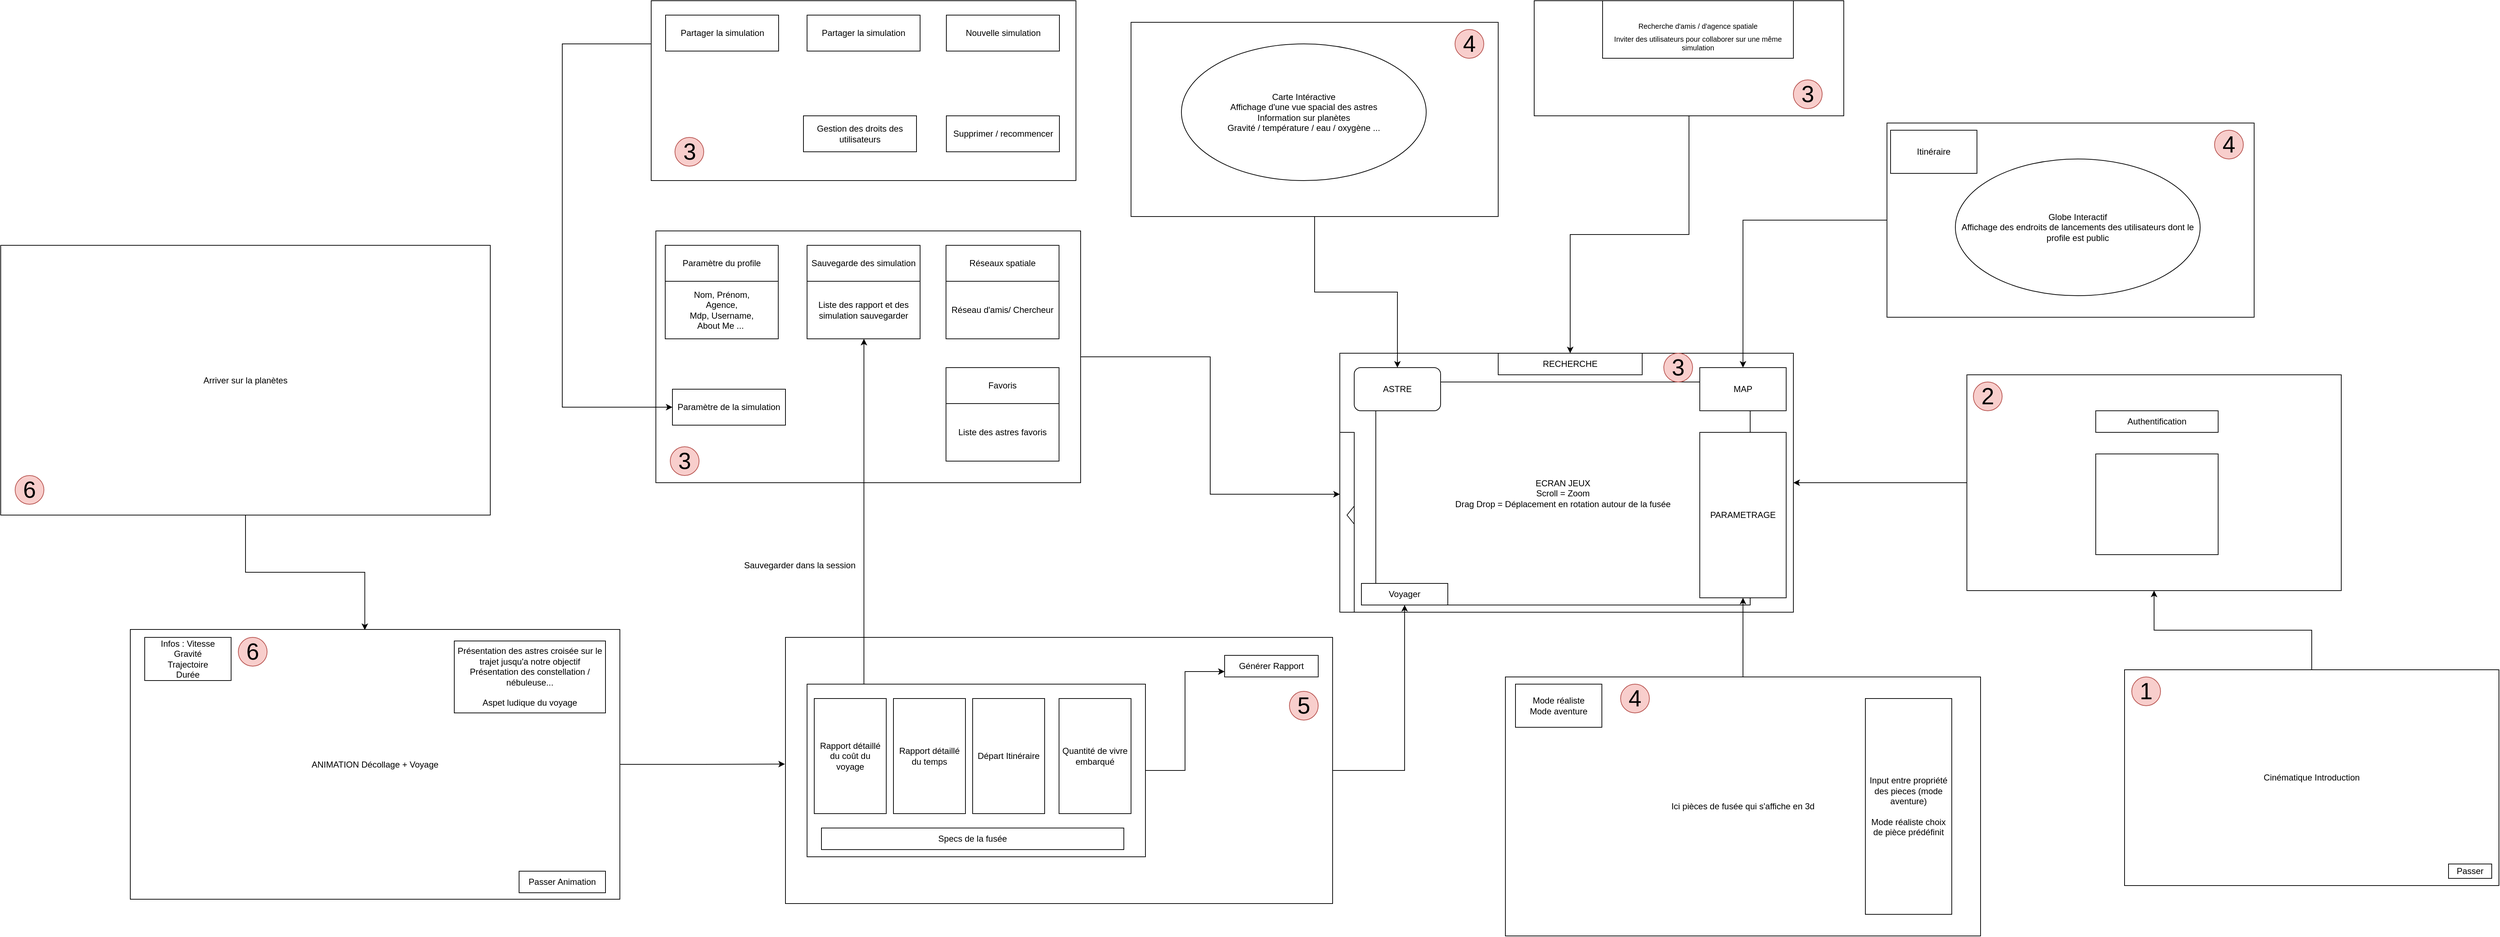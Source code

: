 <mxfile version="20.5.1" type="device"><diagram id="MokZ39vgW0hGkwqGfdsj" name="Page-1"><mxGraphModel dx="4259" dy="2090" grid="1" gridSize="10" guides="1" tooltips="1" connect="1" arrows="1" fold="1" page="1" pageScale="1" pageWidth="827" pageHeight="1169" math="0" shadow="0"><root><mxCell id="0"/><mxCell id="1" parent="0"/><mxCell id="yaP5gx2tHvUXgAViwaYa-91" value="" style="rounded=0;whiteSpace=wrap;html=1;" vertex="1" parent="1"><mxGeometry x="-846.5" y="-290" width="590" height="250" as="geometry"/></mxCell><mxCell id="yaP5gx2tHvUXgAViwaYa-34" value="Ici pièces de fusée qui s'affiche en 3d" style="rounded=0;whiteSpace=wrap;html=1;" vertex="1" parent="1"><mxGeometry x="-660" y="595" width="760" height="370" as="geometry"/></mxCell><mxCell id="yaP5gx2tHvUXgAViwaYa-1" value="" style="rounded=0;whiteSpace=wrap;html=1;" vertex="1" parent="1"><mxGeometry x="110" y="200" width="630" height="360" as="geometry"/></mxCell><mxCell id="yaP5gx2tHvUXgAViwaYa-7" value="" style="rounded=0;whiteSpace=wrap;html=1;" vertex="1" parent="1"><mxGeometry x="110" y="310" width="20" height="250" as="geometry"/></mxCell><mxCell id="yaP5gx2tHvUXgAViwaYa-8" value="" style="triangle;whiteSpace=wrap;html=1;rotation=-180;" vertex="1" parent="1"><mxGeometry x="120" y="412.5" width="10" height="25" as="geometry"/></mxCell><mxCell id="yaP5gx2tHvUXgAViwaYa-10" value="ECRAN JEUX&lt;br&gt;Scroll = Zoom&lt;br&gt;Drag Drop = Déplacement en rotation autour de la fusée" style="rounded=0;whiteSpace=wrap;html=1;" vertex="1" parent="1"><mxGeometry x="160" y="240" width="520" height="310" as="geometry"/></mxCell><mxCell id="yaP5gx2tHvUXgAViwaYa-2" value="ASTRE" style="rounded=1;whiteSpace=wrap;html=1;" vertex="1" parent="1"><mxGeometry x="130" y="220" width="120" height="60" as="geometry"/></mxCell><mxCell id="yaP5gx2tHvUXgAViwaYa-3" value="MAP" style="rounded=0;whiteSpace=wrap;html=1;" vertex="1" parent="1"><mxGeometry x="610" y="220" width="120" height="60" as="geometry"/></mxCell><mxCell id="yaP5gx2tHvUXgAViwaYa-4" value="PARAMETRAGE" style="rounded=0;whiteSpace=wrap;html=1;" vertex="1" parent="1"><mxGeometry x="610" y="310" width="120" height="230" as="geometry"/></mxCell><mxCell id="yaP5gx2tHvUXgAViwaYa-5" value="RECHERCHE" style="rounded=0;whiteSpace=wrap;html=1;" vertex="1" parent="1"><mxGeometry x="330" y="200" width="200" height="30" as="geometry"/></mxCell><mxCell id="yaP5gx2tHvUXgAViwaYa-13" style="edgeStyle=orthogonalEdgeStyle;rounded=0;orthogonalLoop=1;jettySize=auto;html=1;" edge="1" parent="1" source="yaP5gx2tHvUXgAViwaYa-12" target="yaP5gx2tHvUXgAViwaYa-3"><mxGeometry relative="1" as="geometry"/></mxCell><mxCell id="yaP5gx2tHvUXgAViwaYa-12" value="" style="rounded=0;whiteSpace=wrap;html=1;" vertex="1" parent="1"><mxGeometry x="870" y="-120" width="510" height="270" as="geometry"/></mxCell><mxCell id="yaP5gx2tHvUXgAViwaYa-14" value="Globe Interactif&lt;br&gt;Affichage des endroits de lancements des utilisateurs dont le profile est public" style="ellipse;whiteSpace=wrap;html=1;" vertex="1" parent="1"><mxGeometry x="965" y="-70" width="340" height="190" as="geometry"/></mxCell><mxCell id="yaP5gx2tHvUXgAViwaYa-15" value="Itinéraire" style="rounded=0;whiteSpace=wrap;html=1;" vertex="1" parent="1"><mxGeometry x="875" y="-110" width="120" height="60" as="geometry"/></mxCell><mxCell id="yaP5gx2tHvUXgAViwaYa-19" style="edgeStyle=orthogonalEdgeStyle;rounded=0;orthogonalLoop=1;jettySize=auto;html=1;entryX=0.5;entryY=0;entryDx=0;entryDy=0;" edge="1" parent="1" source="yaP5gx2tHvUXgAViwaYa-16" target="yaP5gx2tHvUXgAViwaYa-2"><mxGeometry relative="1" as="geometry"/></mxCell><mxCell id="yaP5gx2tHvUXgAViwaYa-16" value="" style="rounded=0;whiteSpace=wrap;html=1;" vertex="1" parent="1"><mxGeometry x="-180" y="-260" width="510" height="270" as="geometry"/></mxCell><mxCell id="yaP5gx2tHvUXgAViwaYa-17" value="Carte Intéractive&lt;br&gt;Affichage d'une vue spacial des astres&lt;br&gt;Information sur planètes&lt;br&gt;Gravité / température / eau / oxygène ..." style="ellipse;whiteSpace=wrap;html=1;" vertex="1" parent="1"><mxGeometry x="-110" y="-230" width="340" height="190" as="geometry"/></mxCell><mxCell id="yaP5gx2tHvUXgAViwaYa-22" style="edgeStyle=orthogonalEdgeStyle;rounded=0;orthogonalLoop=1;jettySize=auto;html=1;" edge="1" parent="1" source="yaP5gx2tHvUXgAViwaYa-21" target="yaP5gx2tHvUXgAViwaYa-4"><mxGeometry relative="1" as="geometry"/></mxCell><mxCell id="yaP5gx2tHvUXgAViwaYa-21" value="Ici pièces de fusée qui s'affiche en 3d" style="rounded=0;whiteSpace=wrap;html=1;" vertex="1" parent="1"><mxGeometry x="340" y="650" width="660" height="360" as="geometry"/></mxCell><mxCell id="yaP5gx2tHvUXgAViwaYa-23" value="Mode réaliste&lt;br&gt;Mode aventure" style="rounded=0;whiteSpace=wrap;html=1;" vertex="1" parent="1"><mxGeometry x="354" y="660" width="120" height="60" as="geometry"/></mxCell><mxCell id="yaP5gx2tHvUXgAViwaYa-24" value="Input entre propriété des pieces (mode aventure)&lt;br&gt;&lt;br&gt;Mode réaliste choix de pièce prédéfinit" style="rounded=0;whiteSpace=wrap;html=1;" vertex="1" parent="1"><mxGeometry x="840" y="680" width="120" height="300" as="geometry"/></mxCell><mxCell id="yaP5gx2tHvUXgAViwaYa-29" value="Voyager" style="rounded=0;whiteSpace=wrap;html=1;" vertex="1" parent="1"><mxGeometry x="140" y="520" width="120" height="30" as="geometry"/></mxCell><mxCell id="yaP5gx2tHvUXgAViwaYa-30" value="Générer Rapport" style="rounded=0;whiteSpace=wrap;html=1;" vertex="1" parent="1"><mxGeometry x="-50" y="620" width="130" height="30" as="geometry"/></mxCell><mxCell id="yaP5gx2tHvUXgAViwaYa-31" style="edgeStyle=orthogonalEdgeStyle;rounded=0;orthogonalLoop=1;jettySize=auto;html=1;entryX=0;entryY=0.75;entryDx=0;entryDy=0;" edge="1" parent="1" source="yaP5gx2tHvUXgAViwaYa-32" target="yaP5gx2tHvUXgAViwaYa-30"><mxGeometry relative="1" as="geometry"/></mxCell><mxCell id="yaP5gx2tHvUXgAViwaYa-32" value="" style="rounded=0;whiteSpace=wrap;html=1;" vertex="1" parent="1"><mxGeometry x="-630" y="660" width="470" height="240" as="geometry"/></mxCell><mxCell id="yaP5gx2tHvUXgAViwaYa-33" value="Rapport détaillé du coût du voyage" style="rounded=0;whiteSpace=wrap;html=1;" vertex="1" parent="1"><mxGeometry x="-620" y="680" width="100" height="160" as="geometry"/></mxCell><mxCell id="yaP5gx2tHvUXgAViwaYa-37" value="Sauvegarder dans la session" style="text;html=1;strokeColor=none;fillColor=none;align=center;verticalAlign=middle;whiteSpace=wrap;rounded=0;" vertex="1" parent="1"><mxGeometry x="-730" y="480" width="180" height="30" as="geometry"/></mxCell><mxCell id="yaP5gx2tHvUXgAViwaYa-39" style="edgeStyle=orthogonalEdgeStyle;rounded=0;orthogonalLoop=1;jettySize=auto;html=1;entryX=0;entryY=0.344;entryDx=0;entryDy=0;entryPerimeter=0;" edge="1" parent="1" source="yaP5gx2tHvUXgAViwaYa-38" target="yaP5gx2tHvUXgAViwaYa-7"><mxGeometry relative="1" as="geometry"/></mxCell><mxCell id="yaP5gx2tHvUXgAViwaYa-38" value="" style="rounded=0;whiteSpace=wrap;html=1;" vertex="1" parent="1"><mxGeometry x="-840" y="30" width="590" height="350" as="geometry"/></mxCell><mxCell id="yaP5gx2tHvUXgAViwaYa-40" value="Rapport détaillé du temps" style="rounded=0;whiteSpace=wrap;html=1;" vertex="1" parent="1"><mxGeometry x="-510" y="680" width="100" height="160" as="geometry"/></mxCell><mxCell id="yaP5gx2tHvUXgAViwaYa-41" value="Départ Itinéraire" style="rounded=0;whiteSpace=wrap;html=1;" vertex="1" parent="1"><mxGeometry x="-400" y="680" width="100" height="160" as="geometry"/></mxCell><mxCell id="yaP5gx2tHvUXgAViwaYa-42" value="Quantité de vivre embarqué" style="rounded=0;whiteSpace=wrap;html=1;" vertex="1" parent="1"><mxGeometry x="-280" y="680" width="100" height="160" as="geometry"/></mxCell><mxCell id="yaP5gx2tHvUXgAViwaYa-43" value="Specs de la fusée" style="rounded=0;whiteSpace=wrap;html=1;" vertex="1" parent="1"><mxGeometry x="-610" y="860" width="420" height="30" as="geometry"/></mxCell><mxCell id="yaP5gx2tHvUXgAViwaYa-45" value="Paramètre du profile" style="rounded=0;whiteSpace=wrap;html=1;" vertex="1" parent="1"><mxGeometry x="-827" y="50" width="157" height="50" as="geometry"/></mxCell><mxCell id="yaP5gx2tHvUXgAViwaYa-46" value="Sauvegarde des simulation" style="rounded=0;whiteSpace=wrap;html=1;" vertex="1" parent="1"><mxGeometry x="-630" y="50" width="157" height="50" as="geometry"/></mxCell><mxCell id="yaP5gx2tHvUXgAViwaYa-47" value="Réseaux spatiale" style="rounded=0;whiteSpace=wrap;html=1;" vertex="1" parent="1"><mxGeometry x="-437" y="50" width="157" height="50" as="geometry"/></mxCell><mxCell id="yaP5gx2tHvUXgAViwaYa-51" value="Nom, Prénom, &lt;br&gt;Agence,&lt;br&gt;Mdp, Username, &lt;br&gt;About Me ...&amp;nbsp;" style="rounded=0;whiteSpace=wrap;html=1;" vertex="1" parent="1"><mxGeometry x="-827" y="100" width="157" height="80" as="geometry"/></mxCell><mxCell id="yaP5gx2tHvUXgAViwaYa-52" value="Liste des rapport et des simulation sauvegarder" style="rounded=0;whiteSpace=wrap;html=1;" vertex="1" parent="1"><mxGeometry x="-630" y="100" width="157" height="80" as="geometry"/></mxCell><mxCell id="yaP5gx2tHvUXgAViwaYa-53" style="edgeStyle=orthogonalEdgeStyle;rounded=0;orthogonalLoop=1;jettySize=auto;html=1;exitX=0.25;exitY=0;exitDx=0;exitDy=0;" edge="1" parent="1" source="yaP5gx2tHvUXgAViwaYa-32" target="yaP5gx2tHvUXgAViwaYa-52"><mxGeometry relative="1" as="geometry"><Array as="points"><mxPoint x="-551" y="660"/></Array></mxGeometry></mxCell><mxCell id="yaP5gx2tHvUXgAViwaYa-54" value="Réseau d'amis/ Chercheur" style="rounded=0;whiteSpace=wrap;html=1;" vertex="1" parent="1"><mxGeometry x="-437" y="100" width="157" height="80" as="geometry"/></mxCell><mxCell id="yaP5gx2tHvUXgAViwaYa-55" value="Favoris" style="rounded=0;whiteSpace=wrap;html=1;" vertex="1" parent="1"><mxGeometry x="-437" y="220" width="157" height="50" as="geometry"/></mxCell><mxCell id="yaP5gx2tHvUXgAViwaYa-56" value="Liste des astres favoris" style="rounded=0;whiteSpace=wrap;html=1;" vertex="1" parent="1"><mxGeometry x="-437" y="270" width="157" height="80" as="geometry"/></mxCell><mxCell id="yaP5gx2tHvUXgAViwaYa-58" style="edgeStyle=orthogonalEdgeStyle;rounded=0;orthogonalLoop=1;jettySize=auto;html=1;entryX=-0.001;entryY=0.476;entryDx=0;entryDy=0;entryPerimeter=0;" edge="1" parent="1" source="yaP5gx2tHvUXgAViwaYa-57" target="yaP5gx2tHvUXgAViwaYa-34"><mxGeometry relative="1" as="geometry"><mxPoint x="-670.0" y="771.5" as="targetPoint"/></mxGeometry></mxCell><mxCell id="yaP5gx2tHvUXgAViwaYa-57" value="ANIMATION Décollage + Voyage" style="rounded=0;whiteSpace=wrap;html=1;" vertex="1" parent="1"><mxGeometry x="-1570" y="584" width="680" height="375" as="geometry"/></mxCell><mxCell id="yaP5gx2tHvUXgAViwaYa-59" value="Infos : Vitesse&lt;br&gt;Gravité&lt;br&gt;Trajectoire&lt;br&gt;Durée" style="rounded=0;whiteSpace=wrap;html=1;" vertex="1" parent="1"><mxGeometry x="-1550" y="595" width="120" height="60" as="geometry"/></mxCell><mxCell id="yaP5gx2tHvUXgAViwaYa-61" value="Présentation des astres croisée sur le trajet jusqu'a notre objectif&lt;br&gt;Présentation des constellation / nébuleuse...&lt;br&gt;&lt;br&gt;Aspet ludique du voyage" style="rounded=0;whiteSpace=wrap;html=1;" vertex="1" parent="1"><mxGeometry x="-1120" y="600" width="210" height="100" as="geometry"/></mxCell><mxCell id="yaP5gx2tHvUXgAViwaYa-62" value="Passer Animation" style="rounded=0;whiteSpace=wrap;html=1;" vertex="1" parent="1"><mxGeometry x="-1030" y="920" width="120" height="30" as="geometry"/></mxCell><mxCell id="yaP5gx2tHvUXgAViwaYa-72" style="edgeStyle=orthogonalEdgeStyle;rounded=0;orthogonalLoop=1;jettySize=auto;html=1;entryX=0.5;entryY=1;entryDx=0;entryDy=0;" edge="1" parent="1" source="yaP5gx2tHvUXgAViwaYa-63" target="yaP5gx2tHvUXgAViwaYa-66"><mxGeometry relative="1" as="geometry"/></mxCell><mxCell id="yaP5gx2tHvUXgAViwaYa-63" value="Cinématique Introduction" style="rounded=0;whiteSpace=wrap;html=1;" vertex="1" parent="1"><mxGeometry x="1200" y="640" width="520" height="300" as="geometry"/></mxCell><mxCell id="yaP5gx2tHvUXgAViwaYa-64" value="Passer" style="rounded=0;whiteSpace=wrap;html=1;" vertex="1" parent="1"><mxGeometry x="1650" y="910" width="60" height="20" as="geometry"/></mxCell><mxCell id="yaP5gx2tHvUXgAViwaYa-71" style="edgeStyle=orthogonalEdgeStyle;rounded=0;orthogonalLoop=1;jettySize=auto;html=1;entryX=1;entryY=0.5;entryDx=0;entryDy=0;" edge="1" parent="1" source="yaP5gx2tHvUXgAViwaYa-66" target="yaP5gx2tHvUXgAViwaYa-1"><mxGeometry relative="1" as="geometry"/></mxCell><mxCell id="yaP5gx2tHvUXgAViwaYa-66" value="" style="rounded=0;whiteSpace=wrap;html=1;" vertex="1" parent="1"><mxGeometry x="981" y="230" width="520" height="300" as="geometry"/></mxCell><mxCell id="yaP5gx2tHvUXgAViwaYa-69" value="Authentification" style="rounded=0;whiteSpace=wrap;html=1;" vertex="1" parent="1"><mxGeometry x="1160" y="280" width="170" height="30" as="geometry"/></mxCell><mxCell id="yaP5gx2tHvUXgAViwaYa-70" value="" style="rounded=0;whiteSpace=wrap;html=1;" vertex="1" parent="1"><mxGeometry x="1160" y="340" width="170" height="140" as="geometry"/></mxCell><mxCell id="yaP5gx2tHvUXgAViwaYa-35" style="edgeStyle=orthogonalEdgeStyle;rounded=0;orthogonalLoop=1;jettySize=auto;html=1;entryX=0.5;entryY=1;entryDx=0;entryDy=0;" edge="1" parent="1" source="yaP5gx2tHvUXgAViwaYa-34" target="yaP5gx2tHvUXgAViwaYa-29"><mxGeometry relative="1" as="geometry"/></mxCell><mxCell id="yaP5gx2tHvUXgAViwaYa-73" value="&lt;font style=&quot;font-size: 32px;&quot;&gt;1&lt;/font&gt;" style="ellipse;whiteSpace=wrap;html=1;aspect=fixed;fillColor=#f8cecc;strokeColor=#b85450;" vertex="1" parent="1"><mxGeometry x="1210" y="650" width="40" height="40" as="geometry"/></mxCell><mxCell id="yaP5gx2tHvUXgAViwaYa-74" value="&lt;font style=&quot;font-size: 32px;&quot;&gt;2&lt;/font&gt;" style="ellipse;whiteSpace=wrap;html=1;aspect=fixed;fillColor=#f8cecc;strokeColor=#b85450;" vertex="1" parent="1"><mxGeometry x="990" y="240" width="40" height="40" as="geometry"/></mxCell><mxCell id="yaP5gx2tHvUXgAViwaYa-75" value="&lt;font style=&quot;font-size: 32px;&quot;&gt;3&lt;/font&gt;" style="ellipse;whiteSpace=wrap;html=1;aspect=fixed;fillColor=#f8cecc;strokeColor=#b85450;" vertex="1" parent="1"><mxGeometry x="560" y="200" width="40" height="40" as="geometry"/></mxCell><mxCell id="yaP5gx2tHvUXgAViwaYa-76" value="&lt;font style=&quot;font-size: 32px;&quot;&gt;4&lt;/font&gt;" style="ellipse;whiteSpace=wrap;html=1;aspect=fixed;fillColor=#f8cecc;strokeColor=#b85450;" vertex="1" parent="1"><mxGeometry x="500" y="660" width="40" height="40" as="geometry"/></mxCell><mxCell id="yaP5gx2tHvUXgAViwaYa-77" value="&lt;font style=&quot;font-size: 32px;&quot;&gt;4&lt;/font&gt;" style="ellipse;whiteSpace=wrap;html=1;aspect=fixed;fillColor=#f8cecc;strokeColor=#b85450;" vertex="1" parent="1"><mxGeometry x="1325" y="-110" width="40" height="40" as="geometry"/></mxCell><mxCell id="yaP5gx2tHvUXgAViwaYa-78" value="&lt;font style=&quot;font-size: 32px;&quot;&gt;4&lt;/font&gt;" style="ellipse;whiteSpace=wrap;html=1;aspect=fixed;fillColor=#f8cecc;strokeColor=#b85450;" vertex="1" parent="1"><mxGeometry x="270" y="-250" width="40" height="40" as="geometry"/></mxCell><mxCell id="yaP5gx2tHvUXgAViwaYa-79" value="&lt;font style=&quot;font-size: 32px;&quot;&gt;5&lt;/font&gt;" style="ellipse;whiteSpace=wrap;html=1;aspect=fixed;fillColor=#f8cecc;strokeColor=#b85450;" vertex="1" parent="1"><mxGeometry x="40" y="670" width="40" height="40" as="geometry"/></mxCell><mxCell id="yaP5gx2tHvUXgAViwaYa-80" value="&lt;font style=&quot;font-size: 32px;&quot;&gt;6&lt;/font&gt;" style="ellipse;whiteSpace=wrap;html=1;aspect=fixed;fillColor=#f8cecc;strokeColor=#b85450;" vertex="1" parent="1"><mxGeometry x="-1420" y="595" width="40" height="40" as="geometry"/></mxCell><mxCell id="yaP5gx2tHvUXgAViwaYa-81" value="&lt;font style=&quot;font-size: 32px;&quot;&gt;3&lt;/font&gt;" style="ellipse;whiteSpace=wrap;html=1;aspect=fixed;fillColor=#f8cecc;strokeColor=#b85450;" vertex="1" parent="1"><mxGeometry x="-820" y="330" width="40" height="40" as="geometry"/></mxCell><mxCell id="yaP5gx2tHvUXgAViwaYa-88" style="edgeStyle=orthogonalEdgeStyle;rounded=0;orthogonalLoop=1;jettySize=auto;html=1;entryX=0.5;entryY=0;entryDx=0;entryDy=0;fontSize=12;" edge="1" parent="1" source="yaP5gx2tHvUXgAViwaYa-82" target="yaP5gx2tHvUXgAViwaYa-5"><mxGeometry relative="1" as="geometry"/></mxCell><mxCell id="yaP5gx2tHvUXgAViwaYa-82" value="" style="rounded=0;whiteSpace=wrap;html=1;" vertex="1" parent="1"><mxGeometry x="380" y="-290" width="430" height="160" as="geometry"/></mxCell><mxCell id="yaP5gx2tHvUXgAViwaYa-83" value="Nouvelle simulation" style="rounded=0;whiteSpace=wrap;html=1;" vertex="1" parent="1"><mxGeometry x="-436.5" y="-270" width="157" height="50" as="geometry"/></mxCell><mxCell id="yaP5gx2tHvUXgAViwaYa-85" value="Partager la simulation" style="rounded=0;whiteSpace=wrap;html=1;" vertex="1" parent="1"><mxGeometry x="-630" y="-270" width="157" height="50" as="geometry"/></mxCell><mxCell id="yaP5gx2tHvUXgAViwaYa-86" value="Supprimer / recommencer" style="rounded=0;whiteSpace=wrap;html=1;" vertex="1" parent="1"><mxGeometry x="-436.5" y="-130" width="157" height="50" as="geometry"/></mxCell><mxCell id="yaP5gx2tHvUXgAViwaYa-87" value="&lt;font size=&quot;1&quot;&gt;Recherche d'amis / d'agence spatiale&lt;br&gt;&lt;div style=&quot;&quot;&gt;&lt;span style=&quot;background-color: initial;&quot;&gt;Inviter des utilisateurs pour collaborer sur une même simulation&lt;/span&gt;&lt;/div&gt;&lt;/font&gt;" style="rounded=0;whiteSpace=wrap;html=1;fontSize=32;" vertex="1" parent="1"><mxGeometry x="475" y="-290" width="265" height="80" as="geometry"/></mxCell><mxCell id="yaP5gx2tHvUXgAViwaYa-89" value="&lt;font style=&quot;font-size: 32px;&quot;&gt;3&lt;/font&gt;" style="ellipse;whiteSpace=wrap;html=1;aspect=fixed;fillColor=#f8cecc;strokeColor=#b85450;" vertex="1" parent="1"><mxGeometry x="740" y="-180" width="40" height="40" as="geometry"/></mxCell><mxCell id="yaP5gx2tHvUXgAViwaYa-90" value="Partager la simulation" style="rounded=0;whiteSpace=wrap;html=1;" vertex="1" parent="1"><mxGeometry x="-826.5" y="-270" width="157" height="50" as="geometry"/></mxCell><mxCell id="yaP5gx2tHvUXgAViwaYa-93" value="Paramètre de la simulation" style="rounded=0;whiteSpace=wrap;html=1;" vertex="1" parent="1"><mxGeometry x="-817" y="250" width="157" height="50" as="geometry"/></mxCell><mxCell id="yaP5gx2tHvUXgAViwaYa-94" value="Gestion des droits des utilisateurs" style="rounded=0;whiteSpace=wrap;html=1;" vertex="1" parent="1"><mxGeometry x="-635" y="-130" width="157" height="50" as="geometry"/></mxCell><mxCell id="yaP5gx2tHvUXgAViwaYa-92" style="edgeStyle=orthogonalEdgeStyle;rounded=0;orthogonalLoop=1;jettySize=auto;html=1;fontSize=12;entryX=0;entryY=0.5;entryDx=0;entryDy=0;" edge="1" parent="1" source="yaP5gx2tHvUXgAViwaYa-91" target="yaP5gx2tHvUXgAViwaYa-93"><mxGeometry relative="1" as="geometry"><mxPoint x="-1020" y="190" as="targetPoint"/><Array as="points"><mxPoint x="-970" y="-230"/><mxPoint x="-970" y="275"/></Array></mxGeometry></mxCell><mxCell id="yaP5gx2tHvUXgAViwaYa-95" value="&lt;font style=&quot;font-size: 32px;&quot;&gt;3&lt;/font&gt;" style="ellipse;whiteSpace=wrap;html=1;aspect=fixed;fillColor=#f8cecc;strokeColor=#b85450;" vertex="1" parent="1"><mxGeometry x="-813.5" y="-100" width="40" height="40" as="geometry"/></mxCell><mxCell id="yaP5gx2tHvUXgAViwaYa-98" style="edgeStyle=orthogonalEdgeStyle;rounded=0;orthogonalLoop=1;jettySize=auto;html=1;entryX=0.479;entryY=0.002;entryDx=0;entryDy=0;entryPerimeter=0;fontSize=12;" edge="1" parent="1" source="yaP5gx2tHvUXgAViwaYa-96" target="yaP5gx2tHvUXgAViwaYa-57"><mxGeometry relative="1" as="geometry"/></mxCell><mxCell id="yaP5gx2tHvUXgAViwaYa-96" value="Arriver sur la planètes" style="rounded=0;whiteSpace=wrap;html=1;" vertex="1" parent="1"><mxGeometry x="-1750" y="50" width="680" height="375" as="geometry"/></mxCell><mxCell id="yaP5gx2tHvUXgAViwaYa-97" value="&lt;font style=&quot;font-size: 32px;&quot;&gt;6&lt;/font&gt;" style="ellipse;whiteSpace=wrap;html=1;aspect=fixed;fillColor=#f8cecc;strokeColor=#b85450;" vertex="1" parent="1"><mxGeometry x="-1730" y="370" width="40" height="40" as="geometry"/></mxCell></root></mxGraphModel></diagram></mxfile>